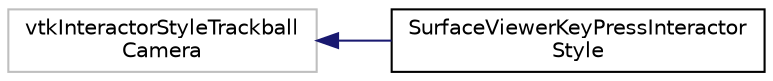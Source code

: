 digraph "Graphical Class Hierarchy"
{
  edge [fontname="Helvetica",fontsize="10",labelfontname="Helvetica",labelfontsize="10"];
  node [fontname="Helvetica",fontsize="10",shape=record];
  rankdir="LR";
  Node1 [label="vtkInteractorStyleTrackball\lCamera",height=0.2,width=0.4,color="grey75", fillcolor="white", style="filled"];
  Node1 -> Node2 [dir="back",color="midnightblue",fontsize="10",style="solid",fontname="Helvetica"];
  Node2 [label="SurfaceViewerKeyPressInteractor\lStyle",height=0.2,width=0.4,color="black", fillcolor="white", style="filled",URL="$class_surface_viewer_key_press_interactor_style.html",tooltip="The SurfaceViewerKeyPressInteractorStyle class: class used to interact with the 3D Viewer with the ke..."];
}
